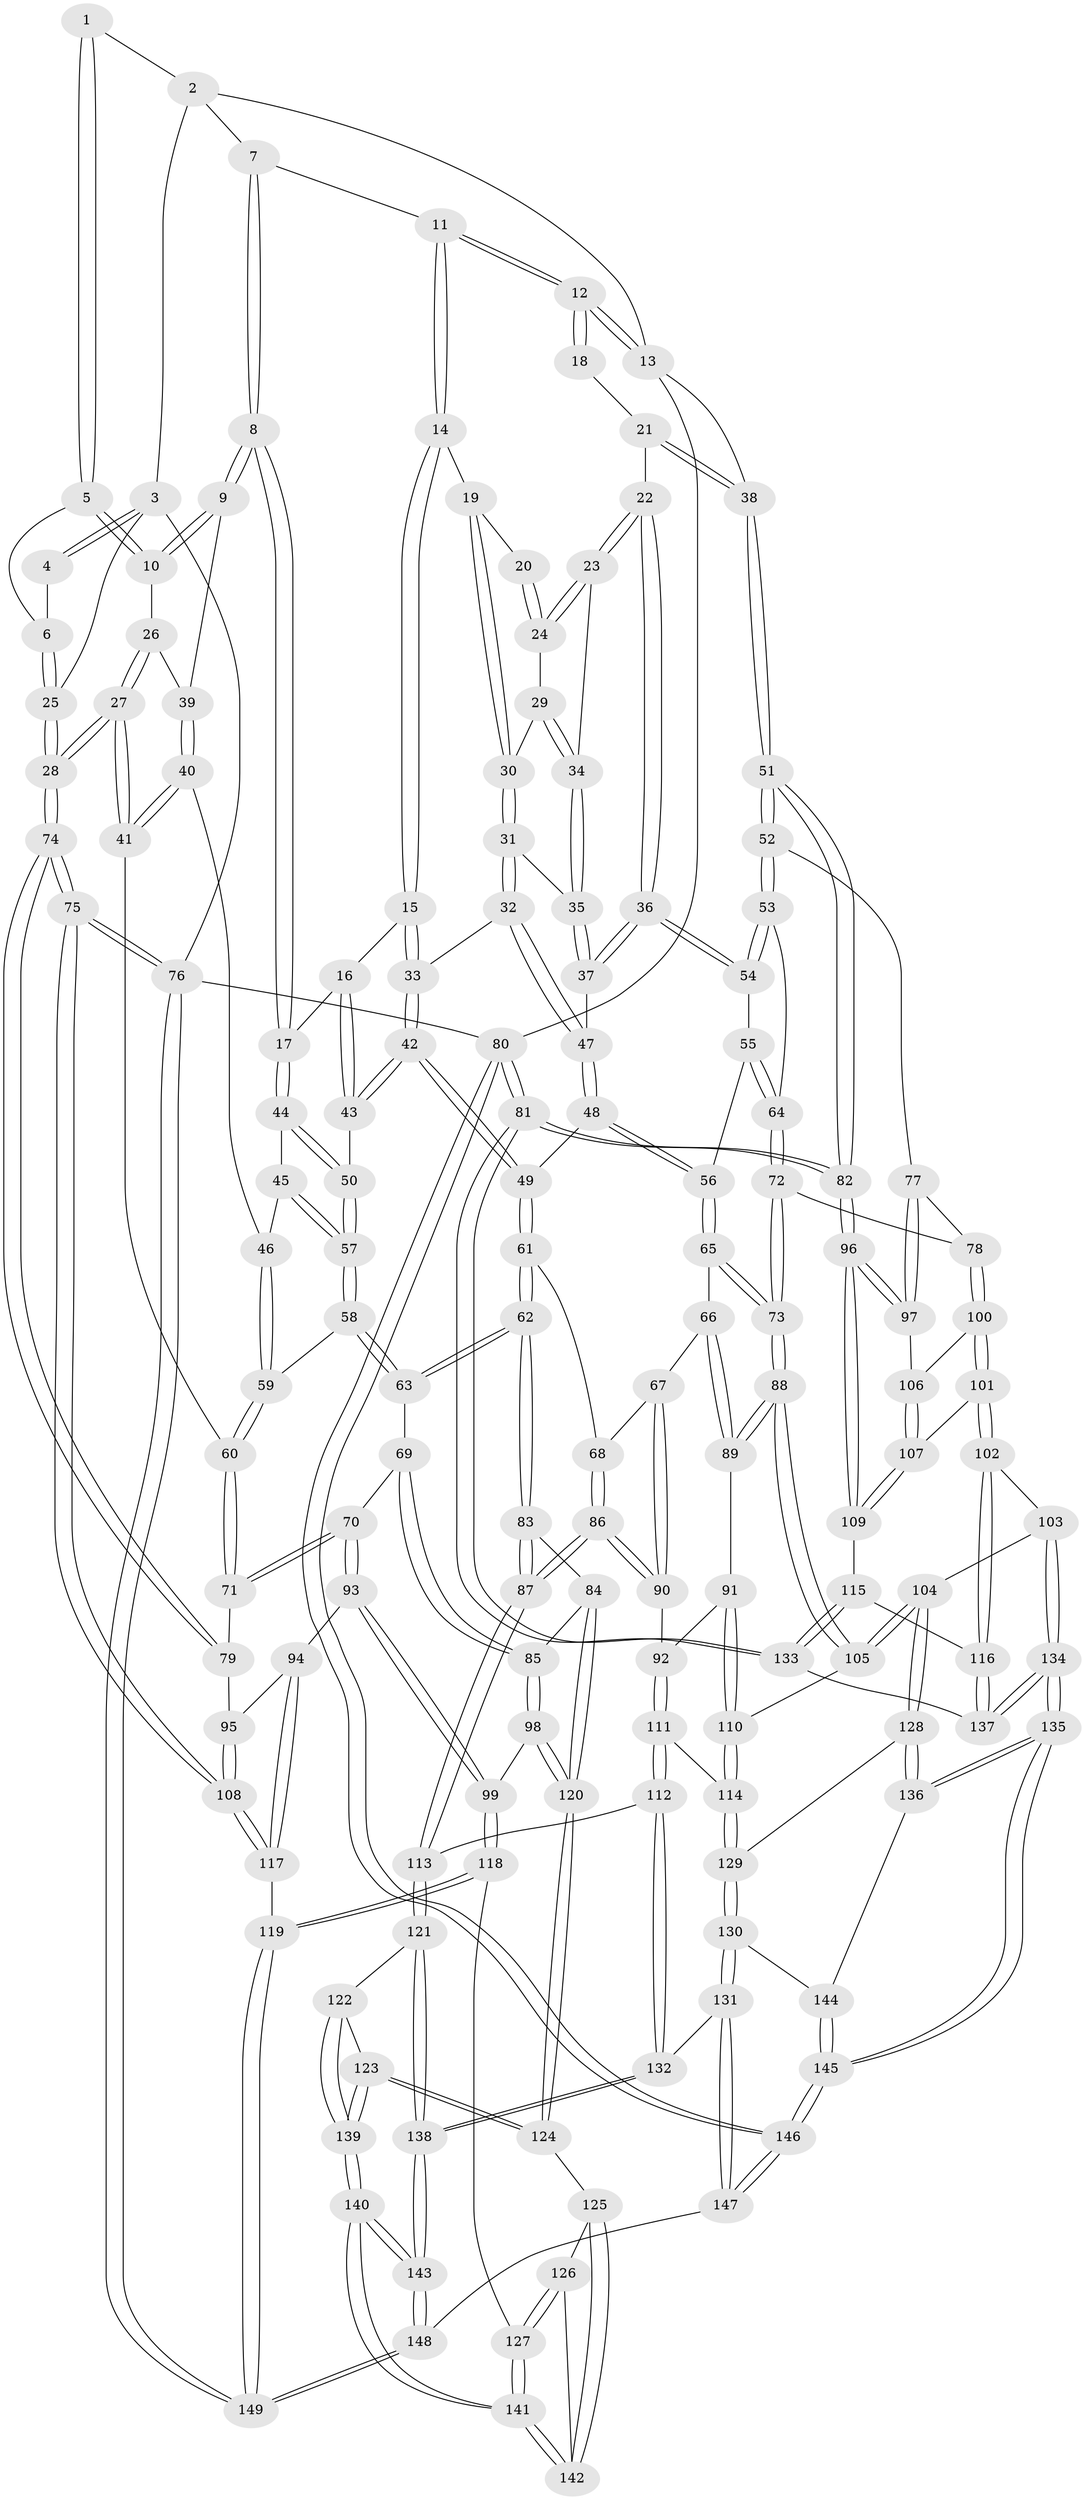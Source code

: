 // Generated by graph-tools (version 1.1) at 2025/27/03/15/25 16:27:57]
// undirected, 149 vertices, 369 edges
graph export_dot {
graph [start="1"]
  node [color=gray90,style=filled];
  1 [pos="+0.08539361403543447+0"];
  2 [pos="+0.1710289946218687+0"];
  3 [pos="+0+0"];
  4 [pos="+0.01651486023795928+0.017463860631168553"];
  5 [pos="+0.058997146754812144+0.10678760733449379"];
  6 [pos="+0.05668633945062513+0.10713722580674896"];
  7 [pos="+0.3596247031032247+0"];
  8 [pos="+0.26343198920584304+0.14629406106111872"];
  9 [pos="+0.2316419814471257+0.14767065422658304"];
  10 [pos="+0.06407827197573293+0.10854935224804337"];
  11 [pos="+0.544775285393204+0"];
  12 [pos="+1+0"];
  13 [pos="+1+0"];
  14 [pos="+0.5934583209348169+0.023785876944097804"];
  15 [pos="+0.5322584716139888+0.15982091964168024"];
  16 [pos="+0.47107088406022757+0.22294733606924658"];
  17 [pos="+0.2728358652999968+0.17015492221786913"];
  18 [pos="+0.7864410684790153+0.11163459470090305"];
  19 [pos="+0.6055023672906374+0.036485993292540424"];
  20 [pos="+0.7640658970880669+0.11305098406141813"];
  21 [pos="+0.865689408383402+0.19965461329935538"];
  22 [pos="+0.8190268036479245+0.2713529648166758"];
  23 [pos="+0.7693514639190382+0.2200931672281839"];
  24 [pos="+0.7477829547695604+0.1923191117227666"];
  25 [pos="+0+0.21272733584266126"];
  26 [pos="+0.06746443098028802+0.25046130478535966"];
  27 [pos="+0+0.40140534050671184"];
  28 [pos="+0+0.40654000317855915"];
  29 [pos="+0.6941824478865616+0.20448940899144974"];
  30 [pos="+0.6588847903190591+0.1903765260594749"];
  31 [pos="+0.6250094366242172+0.26775323685158525"];
  32 [pos="+0.618546406890644+0.2738871431460514"];
  33 [pos="+0.6127000487811477+0.27607171817928083"];
  34 [pos="+0.708010583786594+0.23863719016039836"];
  35 [pos="+0.714609713633912+0.27163226188578427"];
  36 [pos="+0.816478385437542+0.2871501162705799"];
  37 [pos="+0.7299351147047064+0.28431555283430854"];
  38 [pos="+1+0"];
  39 [pos="+0.1565860244940784+0.1959849714972024"];
  40 [pos="+0.08920918271501231+0.3357663869920482"];
  41 [pos="+0+0.4038156165801336"];
  42 [pos="+0.5383064250247127+0.3506393932424772"];
  43 [pos="+0.505013418321832+0.3348022913723247"];
  44 [pos="+0.2705149340477921+0.21851085543140814"];
  45 [pos="+0.2637537445017992+0.25080804254950956"];
  46 [pos="+0.24323380063367667+0.280176109670842"];
  47 [pos="+0.6883285442728343+0.3352064434931338"];
  48 [pos="+0.6915159983541815+0.44059475555874855"];
  49 [pos="+0.5634275551429905+0.3986559151139826"];
  50 [pos="+0.46474307669986564+0.3485638775734893"];
  51 [pos="+1+0.3981571911157923"];
  52 [pos="+1+0.4088362641508495"];
  53 [pos="+1+0.4121473075074919"];
  54 [pos="+0.8462070202038833+0.3686289926768621"];
  55 [pos="+0.7986722561836731+0.41289780919892"];
  56 [pos="+0.7148245949273846+0.45935307438081524"];
  57 [pos="+0.3783258503361121+0.41155537832805933"];
  58 [pos="+0.3647021113990468+0.46601664133336"];
  59 [pos="+0.21279450447409087+0.4485896142578059"];
  60 [pos="+0.16142196519016286+0.48764304115076007"];
  61 [pos="+0.48141107882369877+0.5561531830230088"];
  62 [pos="+0.45560114674007407+0.5608330873130551"];
  63 [pos="+0.4031948906125899+0.5424875540897238"];
  64 [pos="+0.8773825536918353+0.5445329909370975"];
  65 [pos="+0.7101002157453313+0.5340646426885484"];
  66 [pos="+0.6128870599829374+0.5925339032997344"];
  67 [pos="+0.6035031034482811+0.5954367373134827"];
  68 [pos="+0.5029862816422591+0.5665252234810627"];
  69 [pos="+0.336350066372085+0.5906610911606144"];
  70 [pos="+0.21349257884720838+0.6051933261322288"];
  71 [pos="+0.18591225983653764+0.5701857521408227"];
  72 [pos="+0.8329205171952042+0.6173903234181806"];
  73 [pos="+0.7913573613899646+0.6189137694281489"];
  74 [pos="+0+0.6228858266254883"];
  75 [pos="+0+0.9196861075268937"];
  76 [pos="+0+1"];
  77 [pos="+0.9773349390338725+0.5978148696780872"];
  78 [pos="+0.8618134963399265+0.634830745102533"];
  79 [pos="+0.0587976503613949+0.6393451476301385"];
  80 [pos="+1+1"];
  81 [pos="+1+1"];
  82 [pos="+1+0.8112041636061949"];
  83 [pos="+0.4394863680417919+0.7206047767163873"];
  84 [pos="+0.4072508623995276+0.7234242523001142"];
  85 [pos="+0.3389168677283296+0.6932795393045169"];
  86 [pos="+0.5349668688514345+0.7160458786421562"];
  87 [pos="+0.48974674179256217+0.7763448604876476"];
  88 [pos="+0.7618022013677426+0.6855225677697444"];
  89 [pos="+0.6854559634997983+0.6901499776052988"];
  90 [pos="+0.5965353644815211+0.6821035738459468"];
  91 [pos="+0.6640434192548758+0.7084781930408762"];
  92 [pos="+0.6165726042589453+0.7095617019491354"];
  93 [pos="+0.20555157775828642+0.6796973504351336"];
  94 [pos="+0.19787630259980954+0.682987405333268"];
  95 [pos="+0.11433893114989763+0.6892630059036184"];
  96 [pos="+1+0.7634763907006478"];
  97 [pos="+0.9721720132654896+0.6869280512207273"];
  98 [pos="+0.259470875231398+0.748633587138607"];
  99 [pos="+0.2565039092823696+0.7487763615406835"];
  100 [pos="+0.865263058411539+0.64019894920119"];
  101 [pos="+0.8807385420670996+0.70992259548517"];
  102 [pos="+0.8593295420262594+0.7646158428007155"];
  103 [pos="+0.7997830367736237+0.7823823873073528"];
  104 [pos="+0.7674961503033297+0.7680207622308308"];
  105 [pos="+0.7656821413944519+0.7621646450274424"];
  106 [pos="+0.9576900597480961+0.6839694296888067"];
  107 [pos="+0.9121853477444395+0.7224518144949166"];
  108 [pos="+0.014857379014790685+0.8631002175566553"];
  109 [pos="+0.9724437268057029+0.7774117471476077"];
  110 [pos="+0.6739319575459534+0.7451595842992863"];
  111 [pos="+0.6102092401769841+0.7847829488240612"];
  112 [pos="+0.5889523362635208+0.7921458181609559"];
  113 [pos="+0.49096727846749916+0.7806911209538152"];
  114 [pos="+0.6311292835369636+0.791173416107494"];
  115 [pos="+0.9493066689426441+0.7897154694920455"];
  116 [pos="+0.9221650135169281+0.8025271983410036"];
  117 [pos="+0.05091642860589606+0.8619210930640434"];
  118 [pos="+0.19713340638621196+0.8770766864383807"];
  119 [pos="+0.18650251213247862+0.8820204657369181"];
  120 [pos="+0.3415320690515589+0.792400919891097"];
  121 [pos="+0.48782976411399576+0.789171998284502"];
  122 [pos="+0.46868755958216857+0.8028619526177573"];
  123 [pos="+0.37034525100065296+0.8344364221522839"];
  124 [pos="+0.3581519587984746+0.8282888762618804"];
  125 [pos="+0.33227210051723705+0.8463816523336837"];
  126 [pos="+0.30131262395348735+0.8614082763020963"];
  127 [pos="+0.2380233148692818+0.8873314395299279"];
  128 [pos="+0.7244081390244765+0.8168670726992378"];
  129 [pos="+0.6839221710309827+0.8348694507278003"];
  130 [pos="+0.667170925612347+0.8910622711276303"];
  131 [pos="+0.6335653404671536+0.9167901721846173"];
  132 [pos="+0.5936082580426025+0.9137980531278557"];
  133 [pos="+0.9671967664132365+0.917085664516298"];
  134 [pos="+0.8533977492882694+0.9055807047396532"];
  135 [pos="+0.8404488086242592+0.921674964461193"];
  136 [pos="+0.7664635116610947+0.8833340266732895"];
  137 [pos="+0.885197687358585+0.8938598897479665"];
  138 [pos="+0.5348499953975947+0.9324024472320079"];
  139 [pos="+0.400983574040118+0.9612818481762035"];
  140 [pos="+0.4005122524977843+1"];
  141 [pos="+0.3699986586504587+0.9815358825211097"];
  142 [pos="+0.33790623847083007+0.8908584879393228"];
  143 [pos="+0.43353376990795117+1"];
  144 [pos="+0.7076810171523904+0.9117282974804162"];
  145 [pos="+0.8039054816007454+1"];
  146 [pos="+0.7841223378769138+1"];
  147 [pos="+0.7747084210746168+1"];
  148 [pos="+0.42806211805279143+1"];
  149 [pos="+0.24767859121238503+1"];
  1 -- 2;
  1 -- 5;
  1 -- 5;
  2 -- 3;
  2 -- 7;
  2 -- 13;
  3 -- 4;
  3 -- 4;
  3 -- 25;
  3 -- 76;
  4 -- 6;
  5 -- 6;
  5 -- 10;
  5 -- 10;
  6 -- 25;
  6 -- 25;
  7 -- 8;
  7 -- 8;
  7 -- 11;
  8 -- 9;
  8 -- 9;
  8 -- 17;
  8 -- 17;
  9 -- 10;
  9 -- 10;
  9 -- 39;
  10 -- 26;
  11 -- 12;
  11 -- 12;
  11 -- 14;
  11 -- 14;
  12 -- 13;
  12 -- 13;
  12 -- 18;
  12 -- 18;
  13 -- 38;
  13 -- 80;
  14 -- 15;
  14 -- 15;
  14 -- 19;
  15 -- 16;
  15 -- 33;
  15 -- 33;
  16 -- 17;
  16 -- 43;
  16 -- 43;
  17 -- 44;
  17 -- 44;
  18 -- 21;
  19 -- 20;
  19 -- 30;
  19 -- 30;
  20 -- 24;
  20 -- 24;
  21 -- 22;
  21 -- 38;
  21 -- 38;
  22 -- 23;
  22 -- 23;
  22 -- 36;
  22 -- 36;
  23 -- 24;
  23 -- 24;
  23 -- 34;
  24 -- 29;
  25 -- 28;
  25 -- 28;
  26 -- 27;
  26 -- 27;
  26 -- 39;
  27 -- 28;
  27 -- 28;
  27 -- 41;
  27 -- 41;
  28 -- 74;
  28 -- 74;
  29 -- 30;
  29 -- 34;
  29 -- 34;
  30 -- 31;
  30 -- 31;
  31 -- 32;
  31 -- 32;
  31 -- 35;
  32 -- 33;
  32 -- 47;
  32 -- 47;
  33 -- 42;
  33 -- 42;
  34 -- 35;
  34 -- 35;
  35 -- 37;
  35 -- 37;
  36 -- 37;
  36 -- 37;
  36 -- 54;
  36 -- 54;
  37 -- 47;
  38 -- 51;
  38 -- 51;
  39 -- 40;
  39 -- 40;
  40 -- 41;
  40 -- 41;
  40 -- 46;
  41 -- 60;
  42 -- 43;
  42 -- 43;
  42 -- 49;
  42 -- 49;
  43 -- 50;
  44 -- 45;
  44 -- 50;
  44 -- 50;
  45 -- 46;
  45 -- 57;
  45 -- 57;
  46 -- 59;
  46 -- 59;
  47 -- 48;
  47 -- 48;
  48 -- 49;
  48 -- 56;
  48 -- 56;
  49 -- 61;
  49 -- 61;
  50 -- 57;
  50 -- 57;
  51 -- 52;
  51 -- 52;
  51 -- 82;
  51 -- 82;
  52 -- 53;
  52 -- 53;
  52 -- 77;
  53 -- 54;
  53 -- 54;
  53 -- 64;
  54 -- 55;
  55 -- 56;
  55 -- 64;
  55 -- 64;
  56 -- 65;
  56 -- 65;
  57 -- 58;
  57 -- 58;
  58 -- 59;
  58 -- 63;
  58 -- 63;
  59 -- 60;
  59 -- 60;
  60 -- 71;
  60 -- 71;
  61 -- 62;
  61 -- 62;
  61 -- 68;
  62 -- 63;
  62 -- 63;
  62 -- 83;
  62 -- 83;
  63 -- 69;
  64 -- 72;
  64 -- 72;
  65 -- 66;
  65 -- 73;
  65 -- 73;
  66 -- 67;
  66 -- 89;
  66 -- 89;
  67 -- 68;
  67 -- 90;
  67 -- 90;
  68 -- 86;
  68 -- 86;
  69 -- 70;
  69 -- 85;
  69 -- 85;
  70 -- 71;
  70 -- 71;
  70 -- 93;
  70 -- 93;
  71 -- 79;
  72 -- 73;
  72 -- 73;
  72 -- 78;
  73 -- 88;
  73 -- 88;
  74 -- 75;
  74 -- 75;
  74 -- 79;
  74 -- 79;
  75 -- 76;
  75 -- 76;
  75 -- 108;
  75 -- 108;
  76 -- 149;
  76 -- 149;
  76 -- 80;
  77 -- 78;
  77 -- 97;
  77 -- 97;
  78 -- 100;
  78 -- 100;
  79 -- 95;
  80 -- 81;
  80 -- 81;
  80 -- 146;
  80 -- 146;
  81 -- 82;
  81 -- 82;
  81 -- 133;
  81 -- 133;
  82 -- 96;
  82 -- 96;
  83 -- 84;
  83 -- 87;
  83 -- 87;
  84 -- 85;
  84 -- 120;
  84 -- 120;
  85 -- 98;
  85 -- 98;
  86 -- 87;
  86 -- 87;
  86 -- 90;
  86 -- 90;
  87 -- 113;
  87 -- 113;
  88 -- 89;
  88 -- 89;
  88 -- 105;
  88 -- 105;
  89 -- 91;
  90 -- 92;
  91 -- 92;
  91 -- 110;
  91 -- 110;
  92 -- 111;
  92 -- 111;
  93 -- 94;
  93 -- 99;
  93 -- 99;
  94 -- 95;
  94 -- 117;
  94 -- 117;
  95 -- 108;
  95 -- 108;
  96 -- 97;
  96 -- 97;
  96 -- 109;
  96 -- 109;
  97 -- 106;
  98 -- 99;
  98 -- 120;
  98 -- 120;
  99 -- 118;
  99 -- 118;
  100 -- 101;
  100 -- 101;
  100 -- 106;
  101 -- 102;
  101 -- 102;
  101 -- 107;
  102 -- 103;
  102 -- 116;
  102 -- 116;
  103 -- 104;
  103 -- 134;
  103 -- 134;
  104 -- 105;
  104 -- 105;
  104 -- 128;
  104 -- 128;
  105 -- 110;
  106 -- 107;
  106 -- 107;
  107 -- 109;
  107 -- 109;
  108 -- 117;
  108 -- 117;
  109 -- 115;
  110 -- 114;
  110 -- 114;
  111 -- 112;
  111 -- 112;
  111 -- 114;
  112 -- 113;
  112 -- 132;
  112 -- 132;
  113 -- 121;
  113 -- 121;
  114 -- 129;
  114 -- 129;
  115 -- 116;
  115 -- 133;
  115 -- 133;
  116 -- 137;
  116 -- 137;
  117 -- 119;
  118 -- 119;
  118 -- 119;
  118 -- 127;
  119 -- 149;
  119 -- 149;
  120 -- 124;
  120 -- 124;
  121 -- 122;
  121 -- 138;
  121 -- 138;
  122 -- 123;
  122 -- 139;
  122 -- 139;
  123 -- 124;
  123 -- 124;
  123 -- 139;
  123 -- 139;
  124 -- 125;
  125 -- 126;
  125 -- 142;
  125 -- 142;
  126 -- 127;
  126 -- 127;
  126 -- 142;
  127 -- 141;
  127 -- 141;
  128 -- 129;
  128 -- 136;
  128 -- 136;
  129 -- 130;
  129 -- 130;
  130 -- 131;
  130 -- 131;
  130 -- 144;
  131 -- 132;
  131 -- 147;
  131 -- 147;
  132 -- 138;
  132 -- 138;
  133 -- 137;
  134 -- 135;
  134 -- 135;
  134 -- 137;
  134 -- 137;
  135 -- 136;
  135 -- 136;
  135 -- 145;
  135 -- 145;
  136 -- 144;
  138 -- 143;
  138 -- 143;
  139 -- 140;
  139 -- 140;
  140 -- 141;
  140 -- 141;
  140 -- 143;
  140 -- 143;
  141 -- 142;
  141 -- 142;
  143 -- 148;
  143 -- 148;
  144 -- 145;
  144 -- 145;
  145 -- 146;
  145 -- 146;
  146 -- 147;
  146 -- 147;
  147 -- 148;
  148 -- 149;
  148 -- 149;
}
